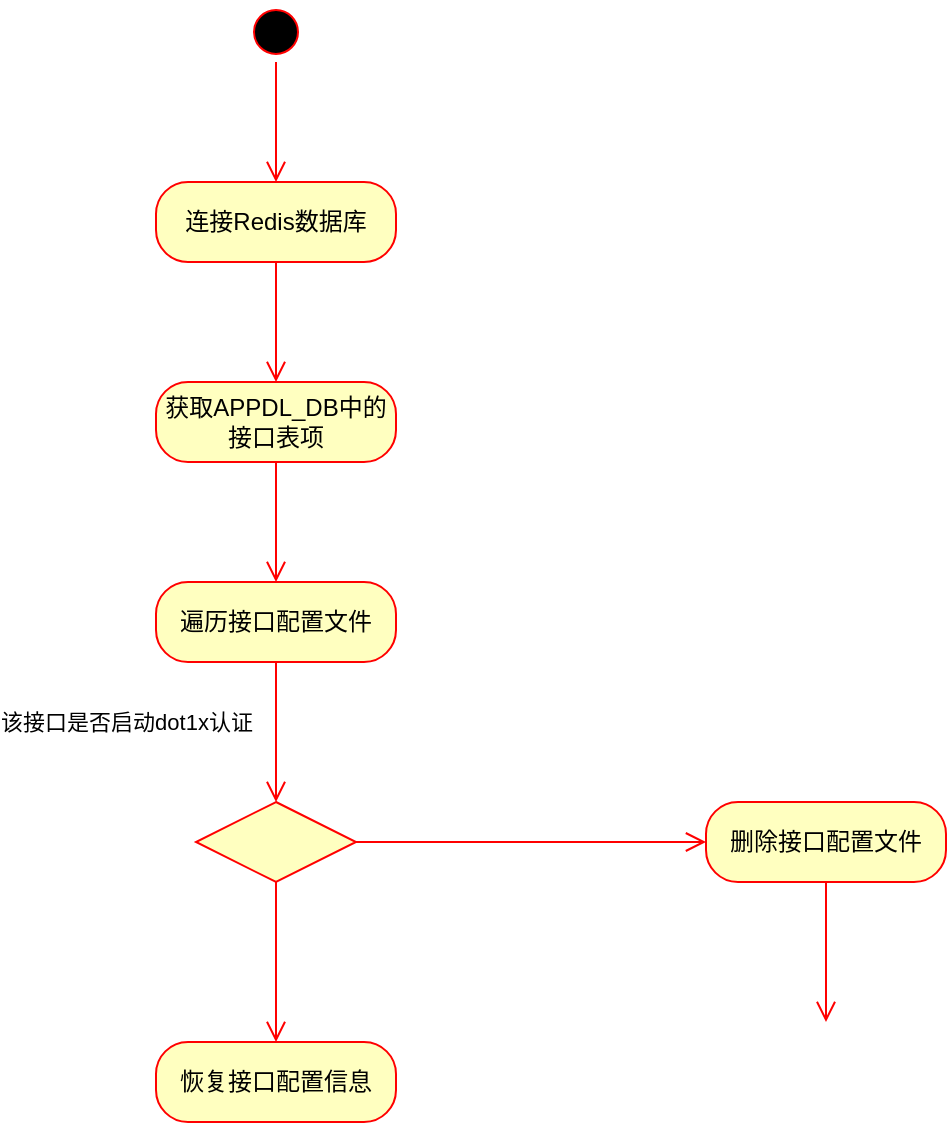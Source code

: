 <mxfile version="21.6.6" type="github">
  <diagram name="第 1 页" id="rZtprluGpIdklK5qmUXH">
    <mxGraphModel dx="2237" dy="906" grid="1" gridSize="10" guides="1" tooltips="1" connect="1" arrows="1" fold="1" page="1" pageScale="1" pageWidth="827" pageHeight="1169" math="0" shadow="0">
      <root>
        <mxCell id="0" />
        <mxCell id="1" parent="0" />
        <mxCell id="FhwYWp9bJd9N0G8-TKpN-5" value="" style="ellipse;html=1;shape=startState;fillColor=#000000;strokeColor=#ff0000;" vertex="1" parent="1">
          <mxGeometry x="50" y="80" width="30" height="30" as="geometry" />
        </mxCell>
        <mxCell id="FhwYWp9bJd9N0G8-TKpN-6" value="" style="edgeStyle=orthogonalEdgeStyle;html=1;verticalAlign=bottom;endArrow=open;endSize=8;strokeColor=#ff0000;rounded=0;" edge="1" source="FhwYWp9bJd9N0G8-TKpN-5" parent="1">
          <mxGeometry relative="1" as="geometry">
            <mxPoint x="65" y="170" as="targetPoint" />
          </mxGeometry>
        </mxCell>
        <mxCell id="FhwYWp9bJd9N0G8-TKpN-10" value="连接Redis数据库" style="rounded=1;whiteSpace=wrap;html=1;arcSize=40;fontColor=#000000;fillColor=#ffffc0;strokeColor=#ff0000;" vertex="1" parent="1">
          <mxGeometry x="5" y="170" width="120" height="40" as="geometry" />
        </mxCell>
        <mxCell id="FhwYWp9bJd9N0G8-TKpN-11" value="" style="edgeStyle=orthogonalEdgeStyle;html=1;verticalAlign=bottom;endArrow=open;endSize=8;strokeColor=#ff0000;rounded=0;" edge="1" source="FhwYWp9bJd9N0G8-TKpN-10" parent="1">
          <mxGeometry relative="1" as="geometry">
            <mxPoint x="65" y="270" as="targetPoint" />
          </mxGeometry>
        </mxCell>
        <mxCell id="FhwYWp9bJd9N0G8-TKpN-12" value="获取APPDL_DB中的接口表项" style="rounded=1;whiteSpace=wrap;html=1;arcSize=40;fontColor=#000000;fillColor=#ffffc0;strokeColor=#ff0000;" vertex="1" parent="1">
          <mxGeometry x="5" y="270" width="120" height="40" as="geometry" />
        </mxCell>
        <mxCell id="FhwYWp9bJd9N0G8-TKpN-13" value="" style="edgeStyle=orthogonalEdgeStyle;html=1;verticalAlign=bottom;endArrow=open;endSize=8;strokeColor=#ff0000;rounded=0;" edge="1" source="FhwYWp9bJd9N0G8-TKpN-12" parent="1">
          <mxGeometry relative="1" as="geometry">
            <mxPoint x="65" y="370" as="targetPoint" />
          </mxGeometry>
        </mxCell>
        <mxCell id="FhwYWp9bJd9N0G8-TKpN-14" value="遍历接口配置文件" style="rounded=1;whiteSpace=wrap;html=1;arcSize=40;fontColor=#000000;fillColor=#ffffc0;strokeColor=#ff0000;" vertex="1" parent="1">
          <mxGeometry x="5" y="370" width="120" height="40" as="geometry" />
        </mxCell>
        <mxCell id="FhwYWp9bJd9N0G8-TKpN-16" value="" style="edgeStyle=orthogonalEdgeStyle;html=1;verticalAlign=bottom;endArrow=open;endSize=8;strokeColor=#ff0000;rounded=0;exitX=0.5;exitY=1;exitDx=0;exitDy=0;entryX=0.5;entryY=0;entryDx=0;entryDy=0;" edge="1" parent="1" source="FhwYWp9bJd9N0G8-TKpN-14" target="FhwYWp9bJd9N0G8-TKpN-17">
          <mxGeometry relative="1" as="geometry">
            <mxPoint x="310" y="430" as="targetPoint" />
            <mxPoint x="220" y="250" as="sourcePoint" />
          </mxGeometry>
        </mxCell>
        <mxCell id="FhwYWp9bJd9N0G8-TKpN-17" value="" style="rhombus;whiteSpace=wrap;html=1;fontColor=#000000;fillColor=#ffffc0;strokeColor=#ff0000;" vertex="1" parent="1">
          <mxGeometry x="25" y="480" width="80" height="40" as="geometry" />
        </mxCell>
        <mxCell id="FhwYWp9bJd9N0G8-TKpN-20" value="恢复接口配置信息" style="rounded=1;whiteSpace=wrap;html=1;arcSize=40;fontColor=#000000;fillColor=#ffffc0;strokeColor=#ff0000;" vertex="1" parent="1">
          <mxGeometry x="5" y="600" width="120" height="40" as="geometry" />
        </mxCell>
        <mxCell id="FhwYWp9bJd9N0G8-TKpN-22" value="删除接口配置文件" style="rounded=1;whiteSpace=wrap;html=1;arcSize=40;fontColor=#000000;fillColor=#ffffc0;strokeColor=#ff0000;" vertex="1" parent="1">
          <mxGeometry x="280" y="480" width="120" height="40" as="geometry" />
        </mxCell>
        <mxCell id="FhwYWp9bJd9N0G8-TKpN-23" value="" style="edgeStyle=orthogonalEdgeStyle;html=1;verticalAlign=bottom;endArrow=open;endSize=8;strokeColor=#ff0000;rounded=0;" edge="1" source="FhwYWp9bJd9N0G8-TKpN-22" parent="1">
          <mxGeometry relative="1" as="geometry">
            <mxPoint x="340" y="590" as="targetPoint" />
          </mxGeometry>
        </mxCell>
        <mxCell id="FhwYWp9bJd9N0G8-TKpN-24" value="" style="edgeStyle=orthogonalEdgeStyle;html=1;verticalAlign=bottom;endArrow=open;endSize=8;strokeColor=#ff0000;rounded=0;exitX=1;exitY=0.5;exitDx=0;exitDy=0;" edge="1" parent="1" source="FhwYWp9bJd9N0G8-TKpN-17" target="FhwYWp9bJd9N0G8-TKpN-22">
          <mxGeometry relative="1" as="geometry">
            <mxPoint x="290" y="330" as="targetPoint" />
            <mxPoint x="290" y="260" as="sourcePoint" />
          </mxGeometry>
        </mxCell>
        <mxCell id="FhwYWp9bJd9N0G8-TKpN-25" value="该接口是否启动dot1x认证" style="edgeLabel;html=1;align=center;verticalAlign=middle;resizable=0;points=[];" vertex="1" connectable="0" parent="FhwYWp9bJd9N0G8-TKpN-24">
          <mxGeometry x="-0.158" y="2" relative="1" as="geometry">
            <mxPoint x="-189" y="-58" as="offset" />
          </mxGeometry>
        </mxCell>
        <mxCell id="FhwYWp9bJd9N0G8-TKpN-27" value="" style="edgeStyle=orthogonalEdgeStyle;html=1;verticalAlign=bottom;endArrow=open;endSize=8;strokeColor=#ff0000;rounded=0;exitX=0.5;exitY=1;exitDx=0;exitDy=0;entryX=0.5;entryY=0;entryDx=0;entryDy=0;" edge="1" parent="1" source="FhwYWp9bJd9N0G8-TKpN-17" target="FhwYWp9bJd9N0G8-TKpN-20">
          <mxGeometry relative="1" as="geometry">
            <mxPoint x="230" y="370" as="targetPoint" />
            <mxPoint x="230" y="310" as="sourcePoint" />
          </mxGeometry>
        </mxCell>
      </root>
    </mxGraphModel>
  </diagram>
</mxfile>
